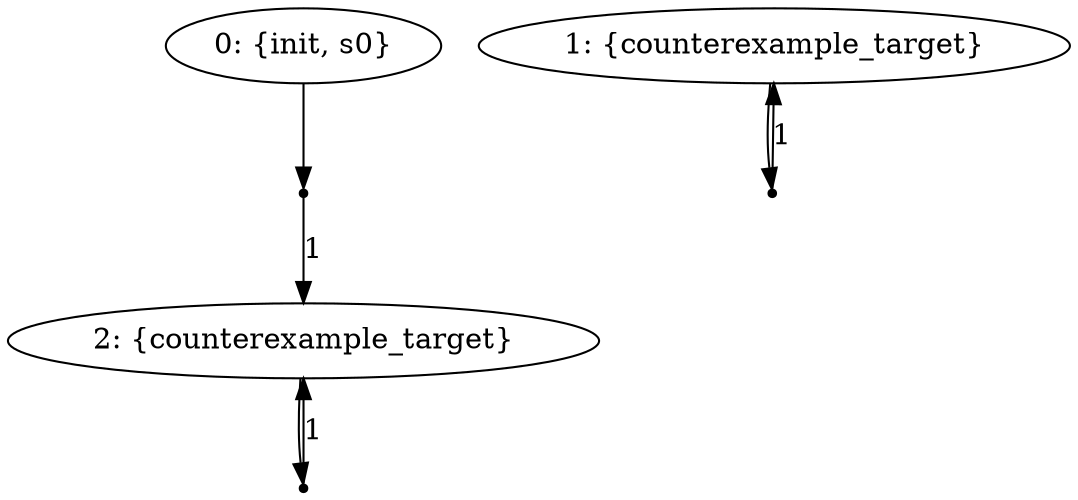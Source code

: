 digraph model {
	0 [ label = "0: {init, s0}" ];
	1 [ label = "1: {counterexample_target}" ];
	2 [ label = "2: {counterexample_target}" ];
	"0c0" [shape = "point"];
	0 -> "0c0";
	"0c0" -> 2 [ label= "1" ];
	"1c0" [shape = "point"];
	1 -> "1c0";
	"1c0" -> 1 [ label= "1" ];
	"2c0" [shape = "point"];
	2 -> "2c0";
	"2c0" -> 2 [ label= "1" ];
}
